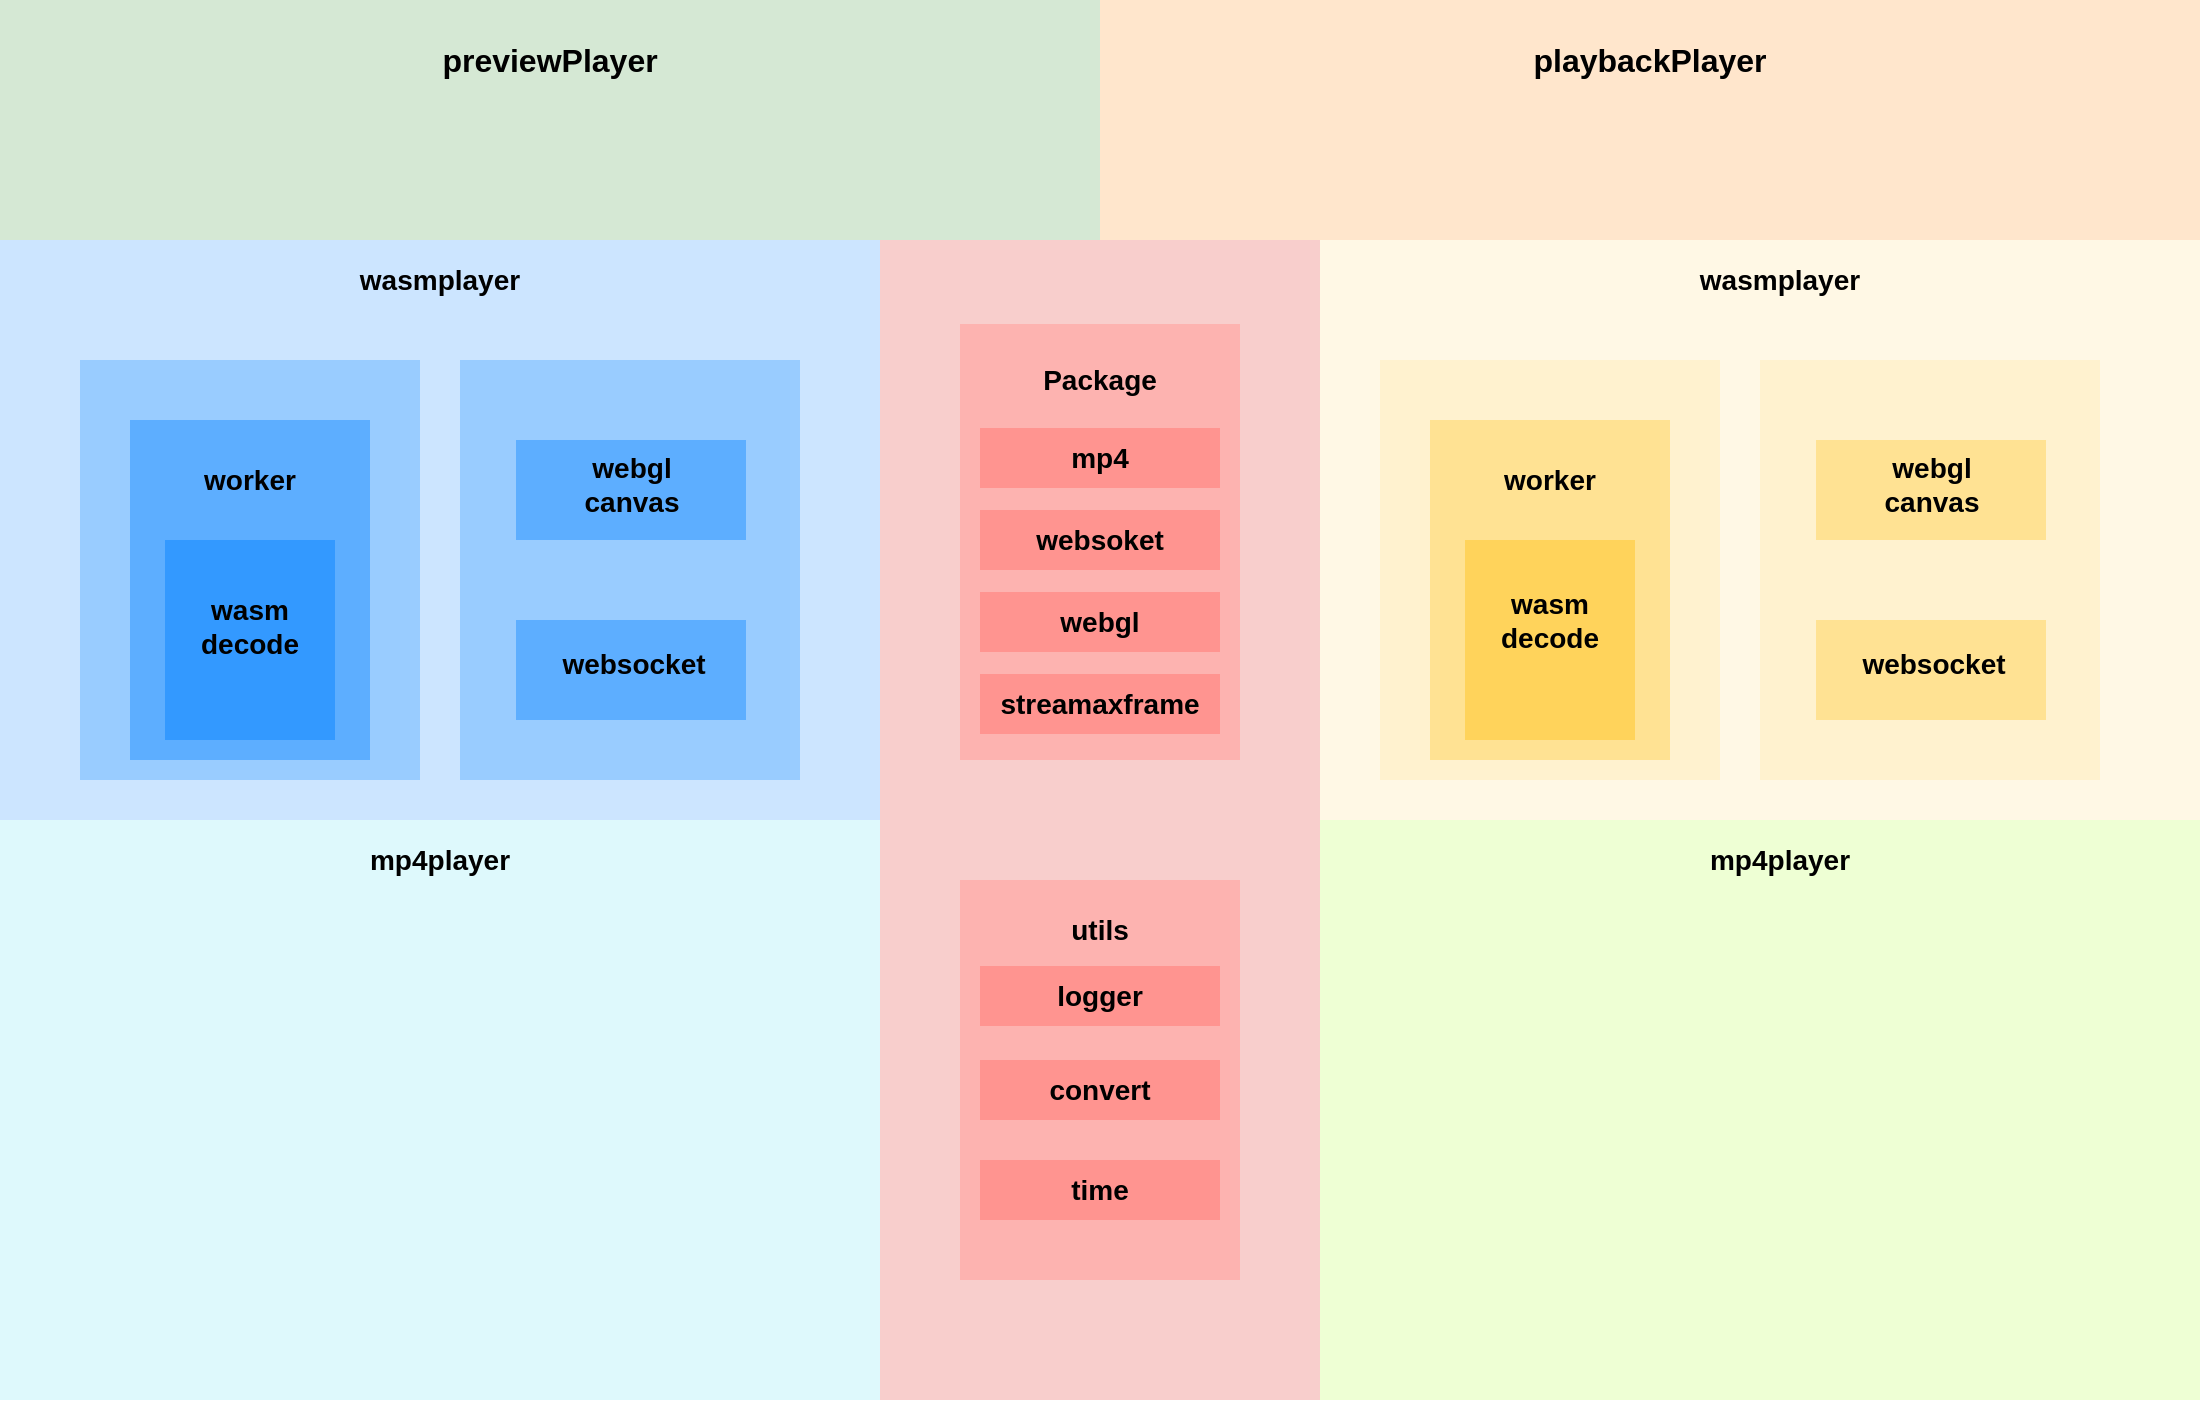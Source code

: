 <mxfile version="14.0.1" type="github">
  <diagram name="Page-1" id="c7558073-3199-34d8-9f00-42111426c3f3">
    <mxGraphModel dx="1422" dy="762" grid="1" gridSize="10" guides="1" tooltips="1" connect="1" arrows="1" fold="1" page="1" pageScale="1" pageWidth="826" pageHeight="1169" background="#ffffff" math="0" shadow="0">
      <root>
        <mxCell id="0" />
        <mxCell id="1" parent="0" />
        <mxCell id="QnyoHMYIOxJ9Nuu8RVVF-103" value="" style="rounded=0;whiteSpace=wrap;html=1;fillColor=#d5e8d4;strokeColor=none;" vertex="1" parent="1">
          <mxGeometry x="40" y="110" width="550" height="700" as="geometry" />
        </mxCell>
        <mxCell id="QnyoHMYIOxJ9Nuu8RVVF-104" value="" style="rounded=0;whiteSpace=wrap;html=1;fillColor=#ffe6cc;strokeColor=none;" vertex="1" parent="1">
          <mxGeometry x="590" y="110" width="550" height="700" as="geometry" />
        </mxCell>
        <mxCell id="QnyoHMYIOxJ9Nuu8RVVF-105" value="&lt;b&gt;&lt;font style=&quot;font-size: 16px&quot;&gt;previewPlayer&lt;/font&gt;&lt;/b&gt;" style="text;html=1;strokeColor=none;fillColor=none;align=center;verticalAlign=middle;whiteSpace=wrap;rounded=0;" vertex="1" parent="1">
          <mxGeometry x="295" y="130" width="40" height="20" as="geometry" />
        </mxCell>
        <mxCell id="QnyoHMYIOxJ9Nuu8RVVF-106" value="&lt;b&gt;&lt;font style=&quot;font-size: 16px&quot;&gt;playbackPlayer&lt;/font&gt;&lt;/b&gt;" style="text;html=1;strokeColor=none;fillColor=none;align=center;verticalAlign=middle;whiteSpace=wrap;rounded=0;" vertex="1" parent="1">
          <mxGeometry x="845" y="130" width="40" height="20" as="geometry" />
        </mxCell>
        <mxCell id="QnyoHMYIOxJ9Nuu8RVVF-107" value="" style="rounded=0;whiteSpace=wrap;html=1;fillColor=#cce5ff;strokeColor=none;" vertex="1" parent="1">
          <mxGeometry x="40" y="230" width="440" height="290" as="geometry" />
        </mxCell>
        <mxCell id="QnyoHMYIOxJ9Nuu8RVVF-108" value="" style="rounded=0;whiteSpace=wrap;html=1;fillColor=#f8cecc;strokeColor=none;" vertex="1" parent="1">
          <mxGeometry x="480" y="230" width="220" height="580" as="geometry" />
        </mxCell>
        <mxCell id="QnyoHMYIOxJ9Nuu8RVVF-109" value="" style="rounded=0;whiteSpace=wrap;html=1;strokeColor=none;fillColor=#fff8e5;" vertex="1" parent="1">
          <mxGeometry x="700" y="230" width="440" height="290" as="geometry" />
        </mxCell>
        <mxCell id="QnyoHMYIOxJ9Nuu8RVVF-110" value="&lt;b&gt;&lt;font style=&quot;font-size: 14px&quot;&gt;wasmplayer&lt;/font&gt;&lt;/b&gt;" style="text;html=1;strokeColor=none;fillColor=none;align=center;verticalAlign=middle;whiteSpace=wrap;rounded=0;" vertex="1" parent="1">
          <mxGeometry x="240" y="240" width="40" height="20" as="geometry" />
        </mxCell>
        <mxCell id="QnyoHMYIOxJ9Nuu8RVVF-111" value="&lt;b&gt;&lt;font style=&quot;font-size: 14px&quot;&gt;wasmplayer&lt;/font&gt;&lt;/b&gt;" style="text;html=1;strokeColor=none;fillColor=none;align=center;verticalAlign=middle;whiteSpace=wrap;rounded=0;" vertex="1" parent="1">
          <mxGeometry x="910" y="240" width="40" height="20" as="geometry" />
        </mxCell>
        <mxCell id="QnyoHMYIOxJ9Nuu8RVVF-112" value="" style="rounded=0;whiteSpace=wrap;html=1;fillColor=#DEF9FC;strokeColor=none;" vertex="1" parent="1">
          <mxGeometry x="40" y="520" width="440" height="290" as="geometry" />
        </mxCell>
        <mxCell id="QnyoHMYIOxJ9Nuu8RVVF-114" value="&lt;b&gt;&lt;font style=&quot;font-size: 14px&quot;&gt;mp4player&lt;/font&gt;&lt;/b&gt;" style="text;html=1;strokeColor=none;fillColor=none;align=center;verticalAlign=middle;whiteSpace=wrap;rounded=0;" vertex="1" parent="1">
          <mxGeometry x="240" y="530" width="40" height="20" as="geometry" />
        </mxCell>
        <mxCell id="QnyoHMYIOxJ9Nuu8RVVF-116" value="" style="rounded=0;whiteSpace=wrap;html=1;fillColor=#EEFFD4;strokeColor=none;" vertex="1" parent="1">
          <mxGeometry x="700" y="520" width="440" height="290" as="geometry" />
        </mxCell>
        <mxCell id="QnyoHMYIOxJ9Nuu8RVVF-117" value="&lt;b&gt;&lt;font style=&quot;font-size: 14px&quot;&gt;mp4player&lt;/font&gt;&lt;/b&gt;" style="text;html=1;strokeColor=none;fillColor=none;align=center;verticalAlign=middle;whiteSpace=wrap;rounded=0;" vertex="1" parent="1">
          <mxGeometry x="910" y="530" width="40" height="20" as="geometry" />
        </mxCell>
        <mxCell id="QnyoHMYIOxJ9Nuu8RVVF-119" value="" style="rounded=0;whiteSpace=wrap;html=1;fillColor=#99ccff;strokeColor=none;" vertex="1" parent="1">
          <mxGeometry x="80" y="290" width="170" height="210" as="geometry" />
        </mxCell>
        <mxCell id="QnyoHMYIOxJ9Nuu8RVVF-121" value="" style="rounded=0;whiteSpace=wrap;html=1;fillColor=#99ccff;strokeColor=none;" vertex="1" parent="1">
          <mxGeometry x="270" y="290" width="170" height="210" as="geometry" />
        </mxCell>
        <mxCell id="QnyoHMYIOxJ9Nuu8RVVF-122" value="" style="rounded=0;whiteSpace=wrap;html=1;strokeColor=none;fillColor=#5daeff;" vertex="1" parent="1">
          <mxGeometry x="105" y="320" width="120" height="170" as="geometry" />
        </mxCell>
        <mxCell id="QnyoHMYIOxJ9Nuu8RVVF-125" value="&lt;b&gt;&lt;font style=&quot;font-size: 14px&quot;&gt;worker&lt;/font&gt;&lt;/b&gt;" style="text;html=1;strokeColor=none;fillColor=none;align=center;verticalAlign=middle;whiteSpace=wrap;rounded=0;" vertex="1" parent="1">
          <mxGeometry x="145" y="340" width="40" height="20" as="geometry" />
        </mxCell>
        <mxCell id="QnyoHMYIOxJ9Nuu8RVVF-127" value="" style="rounded=0;whiteSpace=wrap;html=1;fillColor=#3399ff;strokeColor=none;" vertex="1" parent="1">
          <mxGeometry x="122.5" y="380" width="85" height="100" as="geometry" />
        </mxCell>
        <mxCell id="QnyoHMYIOxJ9Nuu8RVVF-128" value="&lt;span style=&quot;font-size: 14px&quot;&gt;&lt;b&gt;wasm decode&lt;/b&gt;&lt;/span&gt;" style="text;html=1;strokeColor=none;fillColor=none;align=center;verticalAlign=middle;whiteSpace=wrap;rounded=0;" vertex="1" parent="1">
          <mxGeometry x="145" y="413" width="40" height="20" as="geometry" />
        </mxCell>
        <mxCell id="QnyoHMYIOxJ9Nuu8RVVF-130" value="" style="rounded=0;whiteSpace=wrap;html=1;fillColor=#5DAEFF;strokeColor=none;" vertex="1" parent="1">
          <mxGeometry x="298" y="330" width="115" height="50" as="geometry" />
        </mxCell>
        <mxCell id="QnyoHMYIOxJ9Nuu8RVVF-131" value="&lt;b&gt;&lt;font style=&quot;font-size: 14px&quot;&gt;webgl canvas&lt;/font&gt;&lt;/b&gt;" style="text;html=1;strokeColor=none;fillColor=none;align=center;verticalAlign=middle;whiteSpace=wrap;rounded=0;" vertex="1" parent="1">
          <mxGeometry x="335.5" y="342" width="40" height="20" as="geometry" />
        </mxCell>
        <mxCell id="QnyoHMYIOxJ9Nuu8RVVF-135" value="" style="rounded=0;whiteSpace=wrap;html=1;fillColor=#5DAEFF;strokeColor=none;" vertex="1" parent="1">
          <mxGeometry x="298" y="420" width="115" height="50" as="geometry" />
        </mxCell>
        <mxCell id="QnyoHMYIOxJ9Nuu8RVVF-136" value="&lt;b&gt;&lt;font style=&quot;font-size: 14px&quot;&gt;websocket&lt;/font&gt;&lt;/b&gt;" style="text;html=1;strokeColor=none;fillColor=none;align=center;verticalAlign=middle;whiteSpace=wrap;rounded=0;" vertex="1" parent="1">
          <mxGeometry x="336.5" y="432" width="40" height="20" as="geometry" />
        </mxCell>
        <mxCell id="QnyoHMYIOxJ9Nuu8RVVF-139" value="" style="rounded=0;whiteSpace=wrap;html=1;strokeColor=none;fillColor=#FFF2CF;" vertex="1" parent="1">
          <mxGeometry x="730" y="290" width="170" height="210" as="geometry" />
        </mxCell>
        <mxCell id="QnyoHMYIOxJ9Nuu8RVVF-140" value="" style="rounded=0;whiteSpace=wrap;html=1;strokeColor=none;fillColor=#fff2cf;" vertex="1" parent="1">
          <mxGeometry x="920" y="290" width="170" height="210" as="geometry" />
        </mxCell>
        <mxCell id="QnyoHMYIOxJ9Nuu8RVVF-141" value="" style="rounded=0;whiteSpace=wrap;html=1;strokeColor=none;fillColor=#FFE293;" vertex="1" parent="1">
          <mxGeometry x="755" y="320" width="120" height="170" as="geometry" />
        </mxCell>
        <mxCell id="QnyoHMYIOxJ9Nuu8RVVF-142" value="&lt;b&gt;&lt;font style=&quot;font-size: 14px&quot;&gt;worker&lt;/font&gt;&lt;/b&gt;" style="text;html=1;strokeColor=none;fillColor=none;align=center;verticalAlign=middle;whiteSpace=wrap;rounded=0;" vertex="1" parent="1">
          <mxGeometry x="795" y="340" width="40" height="20" as="geometry" />
        </mxCell>
        <mxCell id="QnyoHMYIOxJ9Nuu8RVVF-143" value="" style="rounded=0;whiteSpace=wrap;html=1;strokeColor=none;fillColor=#ffd35b;" vertex="1" parent="1">
          <mxGeometry x="772.5" y="380" width="85" height="100" as="geometry" />
        </mxCell>
        <mxCell id="QnyoHMYIOxJ9Nuu8RVVF-144" value="&lt;span style=&quot;font-size: 14px&quot;&gt;&lt;b&gt;wasm decode&lt;/b&gt;&lt;/span&gt;" style="text;html=1;strokeColor=none;fillColor=none;align=center;verticalAlign=middle;whiteSpace=wrap;rounded=0;" vertex="1" parent="1">
          <mxGeometry x="795" y="410" width="40" height="20" as="geometry" />
        </mxCell>
        <mxCell id="QnyoHMYIOxJ9Nuu8RVVF-145" value="" style="rounded=0;whiteSpace=wrap;html=1;strokeColor=none;fillColor=#ffe293;" vertex="1" parent="1">
          <mxGeometry x="948" y="330" width="115" height="50" as="geometry" />
        </mxCell>
        <mxCell id="QnyoHMYIOxJ9Nuu8RVVF-146" value="&lt;b&gt;&lt;font style=&quot;font-size: 14px&quot;&gt;webgl canvas&lt;/font&gt;&lt;/b&gt;" style="text;html=1;strokeColor=none;fillColor=none;align=center;verticalAlign=middle;whiteSpace=wrap;rounded=0;" vertex="1" parent="1">
          <mxGeometry x="985.5" y="342" width="40" height="20" as="geometry" />
        </mxCell>
        <mxCell id="QnyoHMYIOxJ9Nuu8RVVF-147" value="" style="rounded=0;whiteSpace=wrap;html=1;strokeColor=none;fillColor=#FFE293;" vertex="1" parent="1">
          <mxGeometry x="948" y="420" width="115" height="50" as="geometry" />
        </mxCell>
        <mxCell id="QnyoHMYIOxJ9Nuu8RVVF-148" value="&lt;b&gt;&lt;font style=&quot;font-size: 14px&quot;&gt;websocket&lt;/font&gt;&lt;/b&gt;" style="text;html=1;strokeColor=none;fillColor=none;align=center;verticalAlign=middle;whiteSpace=wrap;rounded=0;" vertex="1" parent="1">
          <mxGeometry x="986.5" y="432" width="40" height="20" as="geometry" />
        </mxCell>
        <mxCell id="QnyoHMYIOxJ9Nuu8RVVF-150" value="" style="rounded=0;whiteSpace=wrap;html=1;fillColor=#fdb3b0;strokeColor=none;" vertex="1" parent="1">
          <mxGeometry x="520" y="272" width="140" height="218" as="geometry" />
        </mxCell>
        <mxCell id="QnyoHMYIOxJ9Nuu8RVVF-151" value="" style="rounded=0;whiteSpace=wrap;html=1;fillColor=#fdb3b0;strokeColor=none;" vertex="1" parent="1">
          <mxGeometry x="520" y="550" width="140" height="200" as="geometry" />
        </mxCell>
        <mxCell id="QnyoHMYIOxJ9Nuu8RVVF-152" value="&lt;span style=&quot;font-size: 14px&quot;&gt;&lt;b&gt;Package&lt;/b&gt;&lt;/span&gt;" style="text;html=1;strokeColor=none;fillColor=none;align=center;verticalAlign=middle;whiteSpace=wrap;rounded=0;" vertex="1" parent="1">
          <mxGeometry x="570" y="290" width="40" height="20" as="geometry" />
        </mxCell>
        <mxCell id="QnyoHMYIOxJ9Nuu8RVVF-153" value="&lt;b&gt;&lt;font style=&quot;font-size: 14px&quot;&gt;mp4&lt;/font&gt;&lt;/b&gt;" style="rounded=0;whiteSpace=wrap;html=1;fillColor=#ff9490;strokeColor=none;" vertex="1" parent="1">
          <mxGeometry x="530" y="324" width="120" height="30" as="geometry" />
        </mxCell>
        <mxCell id="QnyoHMYIOxJ9Nuu8RVVF-154" value="&lt;b&gt;&lt;font style=&quot;font-size: 14px&quot;&gt;websoket&lt;/font&gt;&lt;/b&gt;" style="rounded=0;whiteSpace=wrap;html=1;fillColor=#ff9490;strokeColor=none;" vertex="1" parent="1">
          <mxGeometry x="530" y="365" width="120" height="30" as="geometry" />
        </mxCell>
        <mxCell id="QnyoHMYIOxJ9Nuu8RVVF-155" value="&lt;b&gt;&lt;font style=&quot;font-size: 14px&quot;&gt;webgl&lt;/font&gt;&lt;/b&gt;" style="rounded=0;whiteSpace=wrap;html=1;fillColor=#ff9490;strokeColor=none;" vertex="1" parent="1">
          <mxGeometry x="530" y="406" width="120" height="30" as="geometry" />
        </mxCell>
        <mxCell id="QnyoHMYIOxJ9Nuu8RVVF-156" value="&lt;b&gt;&lt;font style=&quot;font-size: 14px&quot;&gt;streamaxframe&lt;/font&gt;&lt;/b&gt;" style="rounded=0;whiteSpace=wrap;html=1;fillColor=#ff9490;strokeColor=none;" vertex="1" parent="1">
          <mxGeometry x="530" y="447" width="120" height="30" as="geometry" />
        </mxCell>
        <mxCell id="QnyoHMYIOxJ9Nuu8RVVF-157" value="&lt;span style=&quot;font-size: 14px&quot;&gt;&lt;b&gt;utils&lt;/b&gt;&lt;/span&gt;" style="text;html=1;strokeColor=none;fillColor=none;align=center;verticalAlign=middle;whiteSpace=wrap;rounded=0;" vertex="1" parent="1">
          <mxGeometry x="570" y="565" width="40" height="20" as="geometry" />
        </mxCell>
        <mxCell id="QnyoHMYIOxJ9Nuu8RVVF-158" value="&lt;b&gt;&lt;font style=&quot;font-size: 14px&quot;&gt;logger&lt;/font&gt;&lt;/b&gt;" style="rounded=0;whiteSpace=wrap;html=1;fillColor=#ff9490;strokeColor=none;" vertex="1" parent="1">
          <mxGeometry x="530" y="593" width="120" height="30" as="geometry" />
        </mxCell>
        <mxCell id="QnyoHMYIOxJ9Nuu8RVVF-159" value="&lt;b&gt;&lt;font style=&quot;font-size: 14px&quot;&gt;convert&lt;/font&gt;&lt;/b&gt;" style="rounded=0;whiteSpace=wrap;html=1;fillColor=#ff9490;strokeColor=none;" vertex="1" parent="1">
          <mxGeometry x="530" y="640" width="120" height="30" as="geometry" />
        </mxCell>
        <mxCell id="QnyoHMYIOxJ9Nuu8RVVF-160" value="&lt;b&gt;&lt;font style=&quot;font-size: 14px&quot;&gt;time&lt;/font&gt;&lt;/b&gt;" style="rounded=0;whiteSpace=wrap;html=1;fillColor=#ff9490;strokeColor=none;" vertex="1" parent="1">
          <mxGeometry x="530" y="690" width="120" height="30" as="geometry" />
        </mxCell>
      </root>
    </mxGraphModel>
  </diagram>
</mxfile>
